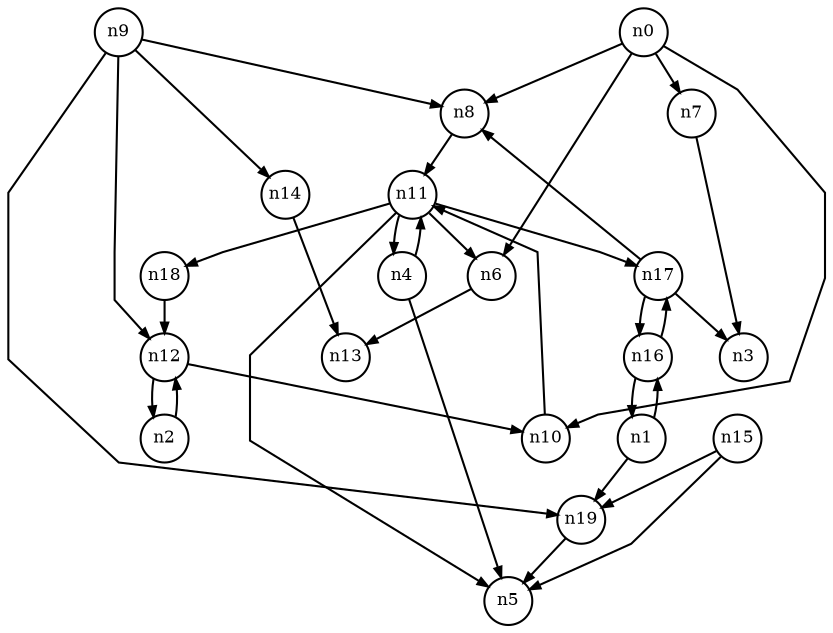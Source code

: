 digraph G{
splines=polyline;
ranksep=0.22;
nodesep=0.22;
nodesize=0.16;
fontsize=8
edge [arrowsize=0.5]
node [fontsize=8 shape=circle width=0.32 fixedsize=shape];

n6 -> n13
n0 -> n6
n0 -> n7
n0 -> n8
n0 -> n10
n7 -> n3
n8 -> n11
n10 -> n11
n19 -> n5
n1 -> n19
n1 -> n16
n12 -> n10
n12 -> n2
n2 -> n12
n4 -> n5
n4 -> n11
n9 -> n8
n9 -> n12
n9 -> n14
n9 -> n19
n14 -> n13
n11 -> n4
n11 -> n5
n11 -> n6
n11 -> n17
n11 -> n18
n17 -> n3
n17 -> n8
n17 -> n16
n18 -> n12
n15 -> n5
n15 -> n19
n16 -> n1
n16 -> n17
}
